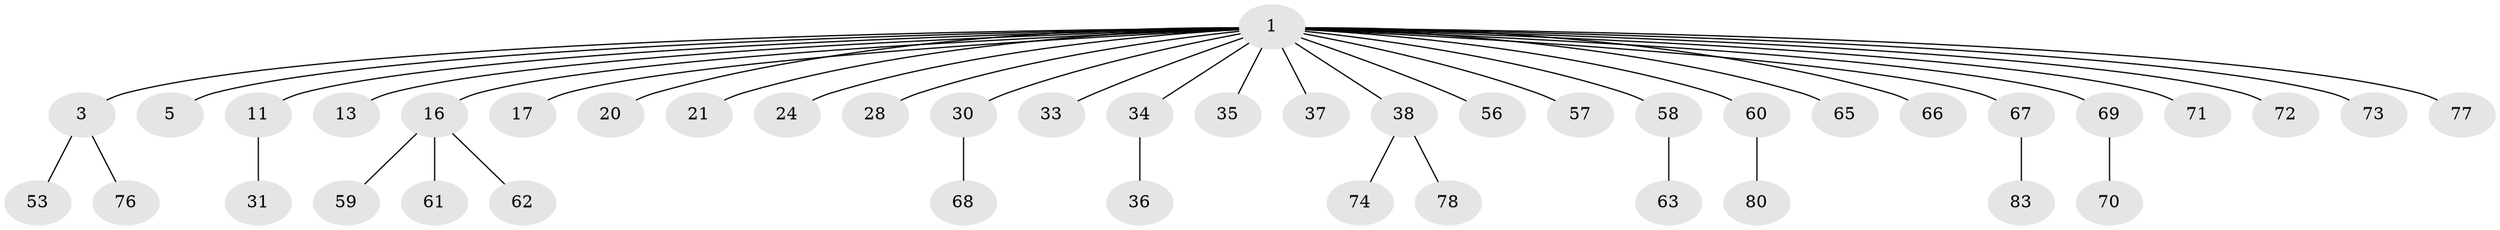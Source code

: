 // original degree distribution, {27: 0.011627906976744186, 1: 0.6627906976744186, 4: 0.03488372093023256, 6: 0.011627906976744186, 2: 0.16279069767441862, 3: 0.09302325581395349, 11: 0.011627906976744186, 5: 0.011627906976744186}
// Generated by graph-tools (version 1.1) at 2025/14/03/09/25 04:14:47]
// undirected, 43 vertices, 42 edges
graph export_dot {
graph [start="1"]
  node [color=gray90,style=filled];
  1 [super="+2+55+4+25+29+6+86+8+54+48+49+52"];
  3 [super="+9+75"];
  5 [super="+27"];
  11;
  13;
  16 [super="+19"];
  17;
  20 [super="+22"];
  21;
  24;
  28;
  30 [super="+84"];
  31;
  33;
  34;
  35;
  36;
  37 [super="+50+51"];
  38 [super="+46+40"];
  53 [super="+79"];
  56;
  57;
  58;
  59;
  60;
  61;
  62;
  63;
  65;
  66;
  67;
  68;
  69;
  70;
  71;
  72;
  73;
  74;
  76;
  77;
  78;
  80;
  83;
  1 -- 3;
  1 -- 5;
  1 -- 11;
  1 -- 13;
  1 -- 16;
  1 -- 20;
  1 -- 21;
  1 -- 30;
  1 -- 35;
  1 -- 37;
  1 -- 56;
  1 -- 57;
  1 -- 58;
  1 -- 72;
  1 -- 77;
  1 -- 65;
  1 -- 34;
  1 -- 66;
  1 -- 69;
  1 -- 38;
  1 -- 73;
  1 -- 17;
  1 -- 24;
  1 -- 60;
  1 -- 67;
  1 -- 28;
  1 -- 71;
  1 -- 33;
  3 -- 53;
  3 -- 76;
  11 -- 31;
  16 -- 59;
  16 -- 61;
  16 -- 62;
  30 -- 68;
  34 -- 36;
  38 -- 78;
  38 -- 74;
  58 -- 63;
  60 -- 80;
  67 -- 83;
  69 -- 70;
}
